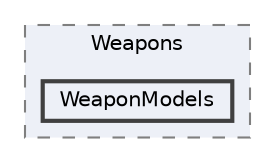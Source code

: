 digraph "Assets/Scripts/Weapons/WeaponModels"
{
 // LATEX_PDF_SIZE
  bgcolor="transparent";
  edge [fontname=Helvetica,fontsize=10,labelfontname=Helvetica,labelfontsize=10];
  node [fontname=Helvetica,fontsize=10,shape=box,height=0.2,width=0.4];
  compound=true
  subgraph clusterdir_16c781449514e8d50e345db197b16d04 {
    graph [ bgcolor="#edf0f7", pencolor="grey50", label="Weapons", fontname=Helvetica,fontsize=10 style="filled,dashed", URL="dir_16c781449514e8d50e345db197b16d04.html",tooltip=""]
  dir_b626f684254a292215f58373583384a6 [label="WeaponModels", fillcolor="#edf0f7", color="grey25", style="filled,bold", URL="dir_b626f684254a292215f58373583384a6.html",tooltip=""];
  }
}
